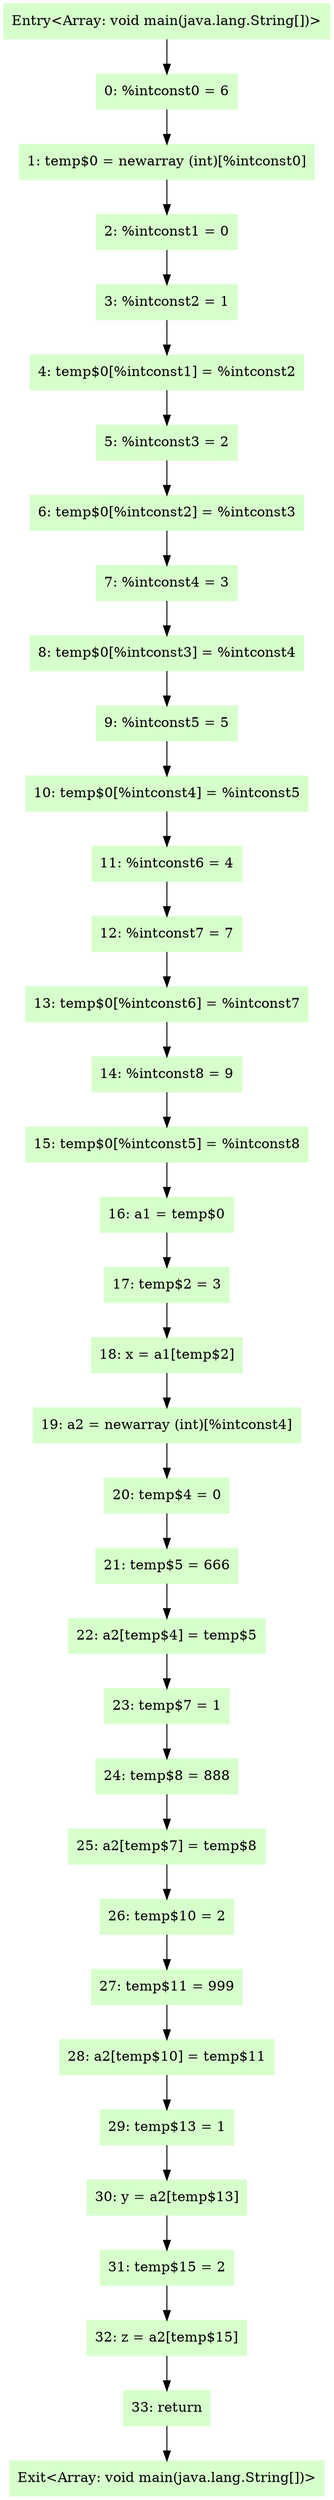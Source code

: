digraph G {
  node [shape=box,color=".3 .2 1.0",style=filled,];
  "Entry<Array: void main(java.lang.String[])>";
  "0: %intconst0 = 6";
  "1: temp$0 = newarray (int)[%intconst0]";
  "2: %intconst1 = 0";
  "3: %intconst2 = 1";
  "4: temp$0[%intconst1] = %intconst2";
  "5: %intconst3 = 2";
  "6: temp$0[%intconst2] = %intconst3";
  "7: %intconst4 = 3";
  "8: temp$0[%intconst3] = %intconst4";
  "9: %intconst5 = 5";
  "10: temp$0[%intconst4] = %intconst5";
  "11: %intconst6 = 4";
  "12: %intconst7 = 7";
  "13: temp$0[%intconst6] = %intconst7";
  "14: %intconst8 = 9";
  "15: temp$0[%intconst5] = %intconst8";
  "16: a1 = temp$0";
  "17: temp$2 = 3";
  "18: x = a1[temp$2]";
  "19: a2 = newarray (int)[%intconst4]";
  "20: temp$4 = 0";
  "21: temp$5 = 666";
  "22: a2[temp$4] = temp$5";
  "23: temp$7 = 1";
  "24: temp$8 = 888";
  "25: a2[temp$7] = temp$8";
  "26: temp$10 = 2";
  "27: temp$11 = 999";
  "28: a2[temp$10] = temp$11";
  "29: temp$13 = 1";
  "30: y = a2[temp$13]";
  "31: temp$15 = 2";
  "32: z = a2[temp$15]";
  "33: return";
  "Exit<Array: void main(java.lang.String[])>";
  "Entry<Array: void main(java.lang.String[])>" -> "0: %intconst0 = 6" [];
  "0: %intconst0 = 6" -> "1: temp$0 = newarray (int)[%intconst0]" [];
  "1: temp$0 = newarray (int)[%intconst0]" -> "2: %intconst1 = 0" [];
  "2: %intconst1 = 0" -> "3: %intconst2 = 1" [];
  "3: %intconst2 = 1" -> "4: temp$0[%intconst1] = %intconst2" [];
  "4: temp$0[%intconst1] = %intconst2" -> "5: %intconst3 = 2" [];
  "5: %intconst3 = 2" -> "6: temp$0[%intconst2] = %intconst3" [];
  "6: temp$0[%intconst2] = %intconst3" -> "7: %intconst4 = 3" [];
  "7: %intconst4 = 3" -> "8: temp$0[%intconst3] = %intconst4" [];
  "8: temp$0[%intconst3] = %intconst4" -> "9: %intconst5 = 5" [];
  "9: %intconst5 = 5" -> "10: temp$0[%intconst4] = %intconst5" [];
  "10: temp$0[%intconst4] = %intconst5" -> "11: %intconst6 = 4" [];
  "11: %intconst6 = 4" -> "12: %intconst7 = 7" [];
  "12: %intconst7 = 7" -> "13: temp$0[%intconst6] = %intconst7" [];
  "13: temp$0[%intconst6] = %intconst7" -> "14: %intconst8 = 9" [];
  "14: %intconst8 = 9" -> "15: temp$0[%intconst5] = %intconst8" [];
  "15: temp$0[%intconst5] = %intconst8" -> "16: a1 = temp$0" [];
  "16: a1 = temp$0" -> "17: temp$2 = 3" [];
  "17: temp$2 = 3" -> "18: x = a1[temp$2]" [];
  "18: x = a1[temp$2]" -> "19: a2 = newarray (int)[%intconst4]" [];
  "19: a2 = newarray (int)[%intconst4]" -> "20: temp$4 = 0" [];
  "20: temp$4 = 0" -> "21: temp$5 = 666" [];
  "21: temp$5 = 666" -> "22: a2[temp$4] = temp$5" [];
  "22: a2[temp$4] = temp$5" -> "23: temp$7 = 1" [];
  "23: temp$7 = 1" -> "24: temp$8 = 888" [];
  "24: temp$8 = 888" -> "25: a2[temp$7] = temp$8" [];
  "25: a2[temp$7] = temp$8" -> "26: temp$10 = 2" [];
  "26: temp$10 = 2" -> "27: temp$11 = 999" [];
  "27: temp$11 = 999" -> "28: a2[temp$10] = temp$11" [];
  "28: a2[temp$10] = temp$11" -> "29: temp$13 = 1" [];
  "29: temp$13 = 1" -> "30: y = a2[temp$13]" [];
  "30: y = a2[temp$13]" -> "31: temp$15 = 2" [];
  "31: temp$15 = 2" -> "32: z = a2[temp$15]" [];
  "32: z = a2[temp$15]" -> "33: return" [];
  "33: return" -> "Exit<Array: void main(java.lang.String[])>" [];
}

